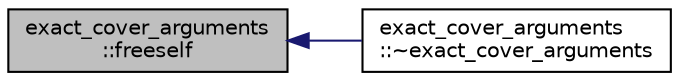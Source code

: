 digraph "exact_cover_arguments::freeself"
{
  edge [fontname="Helvetica",fontsize="10",labelfontname="Helvetica",labelfontsize="10"];
  node [fontname="Helvetica",fontsize="10",shape=record];
  rankdir="LR";
  Node92 [label="exact_cover_arguments\l::freeself",height=0.2,width=0.4,color="black", fillcolor="grey75", style="filled", fontcolor="black"];
  Node92 -> Node93 [dir="back",color="midnightblue",fontsize="10",style="solid",fontname="Helvetica"];
  Node93 [label="exact_cover_arguments\l::~exact_cover_arguments",height=0.2,width=0.4,color="black", fillcolor="white", style="filled",URL="$d3/dae/classexact__cover__arguments.html#a30625bd3601bfb610f56c528e16a3aa7"];
}
